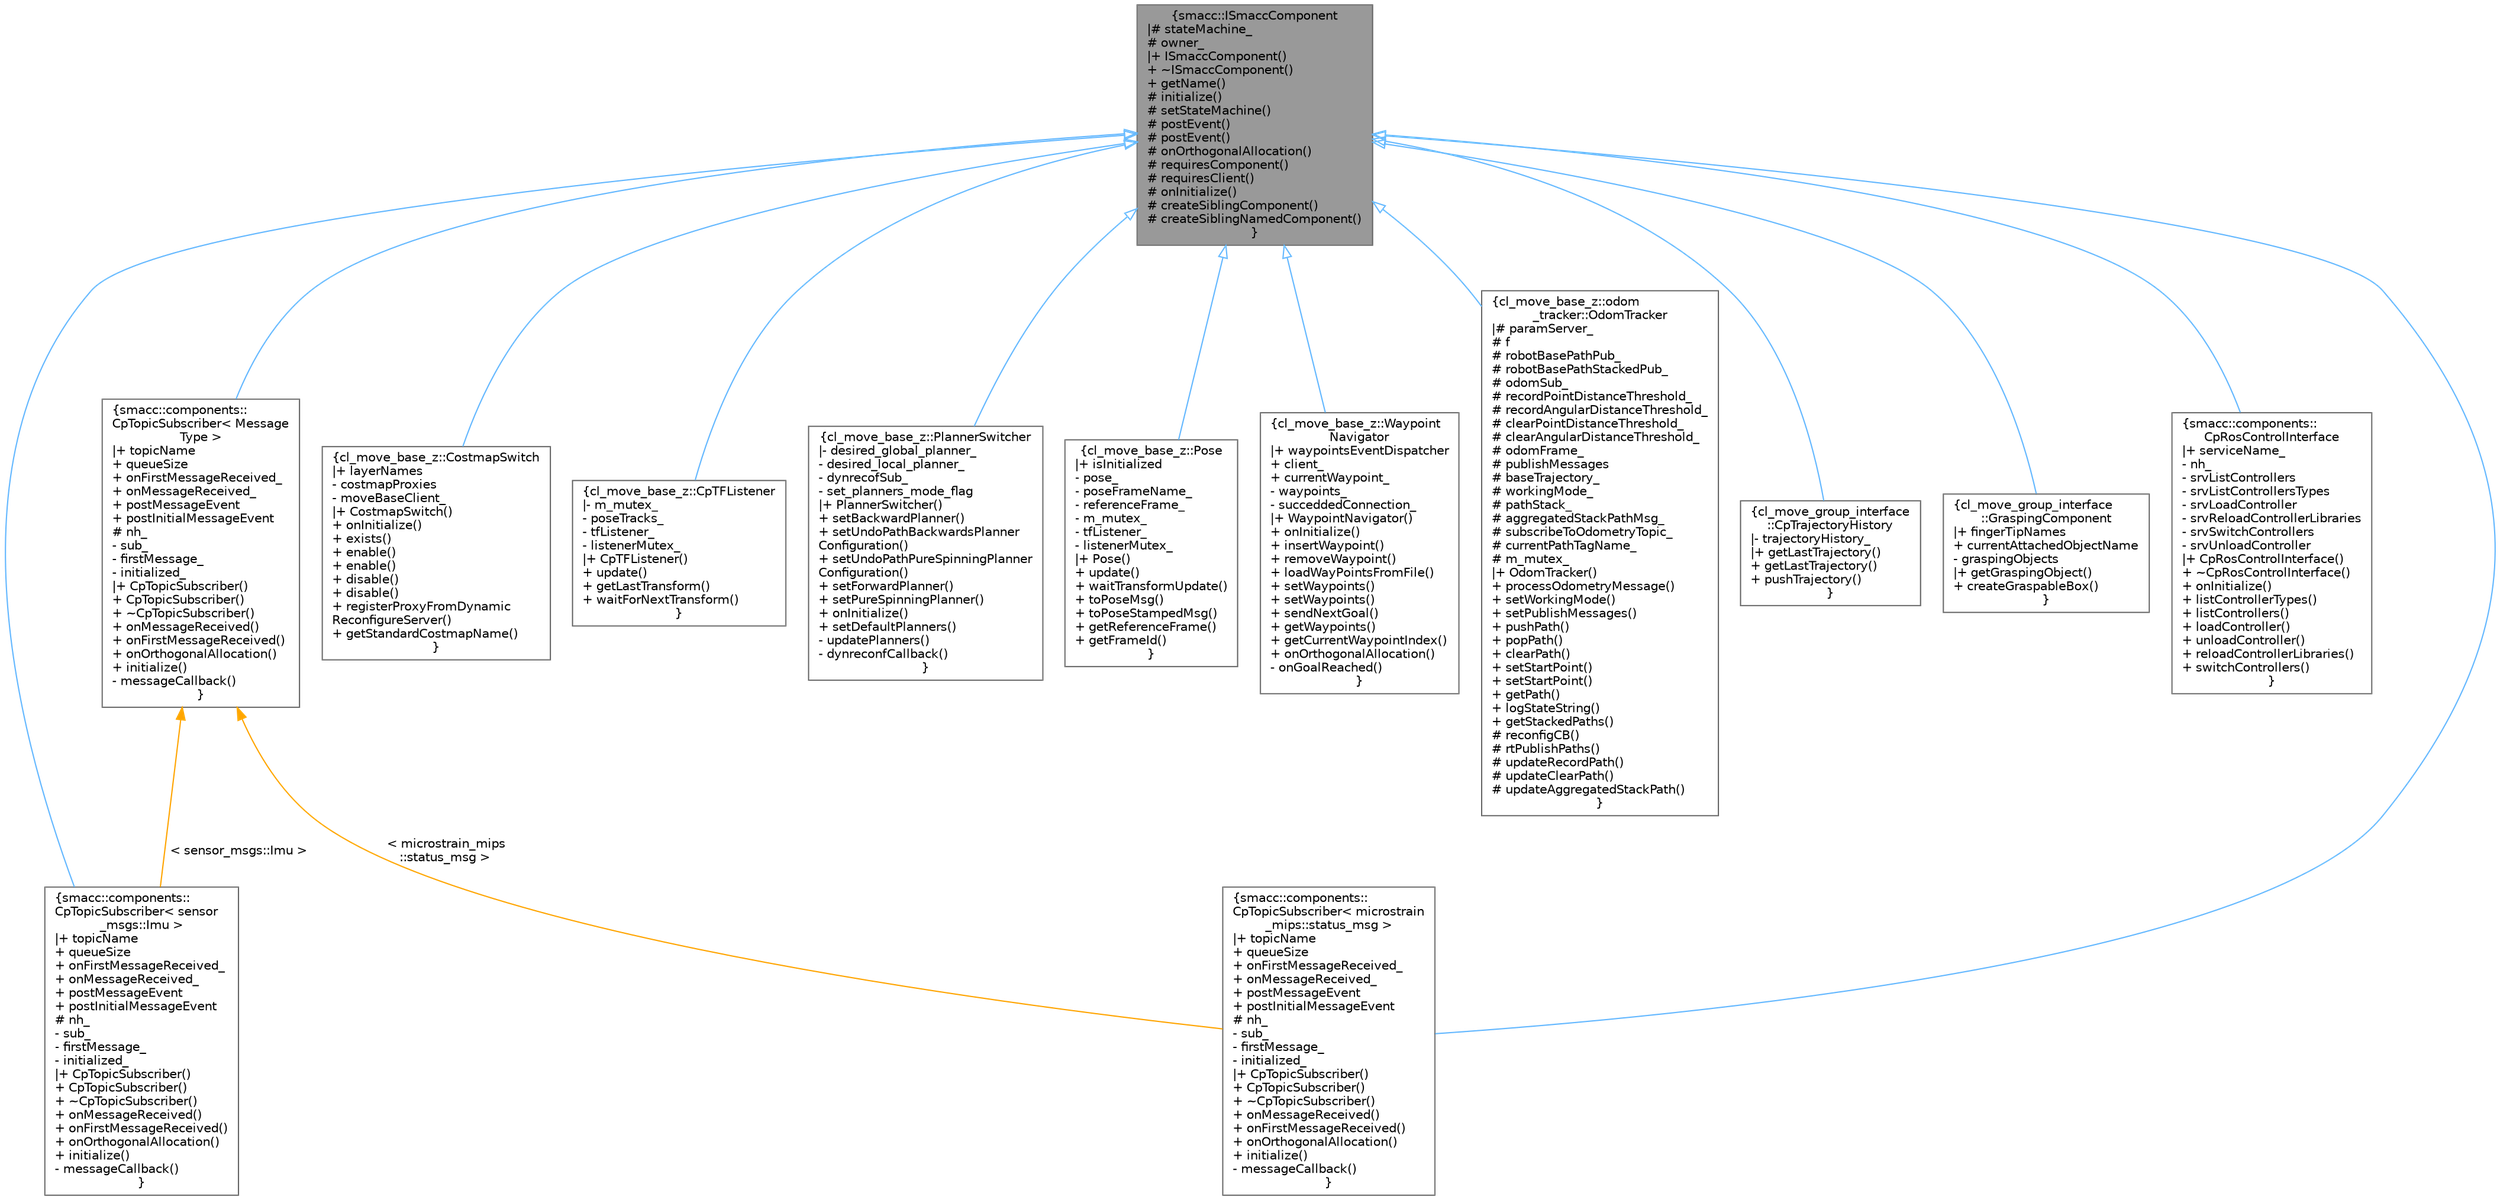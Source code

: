 digraph "smacc::ISmaccComponent"
{
 // LATEX_PDF_SIZE
  bgcolor="transparent";
  edge [fontname=Helvetica,fontsize=10,labelfontname=Helvetica,labelfontsize=10];
  node [fontname=Helvetica,fontsize=10,shape=box,height=0.2,width=0.4];
  Node1 [label="{smacc::ISmaccComponent\n|# stateMachine_\l# owner_\l|+ ISmaccComponent()\l+ ~ISmaccComponent()\l+ getName()\l# initialize()\l# setStateMachine()\l# postEvent()\l# postEvent()\l# onOrthogonalAllocation()\l# requiresComponent()\l# requiresClient()\l# onInitialize()\l# createSiblingComponent()\l# createSiblingNamedComponent()\l}",height=0.2,width=0.4,color="gray40", fillcolor="grey60", style="filled", fontcolor="black",tooltip=" "];
  Node1 -> Node2 [dir="back",color="steelblue1",style="solid",arrowtail="onormal"];
  Node2 [label="{smacc::components::\lCpTopicSubscriber\< sensor\l_msgs::Imu \>\n|+ topicName\l+ queueSize\l+ onFirstMessageReceived_\l+ onMessageReceived_\l+ postMessageEvent\l+ postInitialMessageEvent\l# nh_\l- sub_\l- firstMessage_\l- initialized_\l|+ CpTopicSubscriber()\l+ CpTopicSubscriber()\l+ ~CpTopicSubscriber()\l+ onMessageReceived()\l+ onFirstMessageReceived()\l+ onOrthogonalAllocation()\l+ initialize()\l- messageCallback()\l}",height=0.2,width=0.4,color="gray40", fillcolor="white", style="filled",URL="$classsmacc_1_1components_1_1CpTopicSubscriber.html",tooltip=" "];
  Node1 -> Node3 [dir="back",color="steelblue1",style="solid",arrowtail="onormal"];
  Node3 [label="{smacc::components::\lCpTopicSubscriber\< microstrain\l_mips::status_msg \>\n|+ topicName\l+ queueSize\l+ onFirstMessageReceived_\l+ onMessageReceived_\l+ postMessageEvent\l+ postInitialMessageEvent\l# nh_\l- sub_\l- firstMessage_\l- initialized_\l|+ CpTopicSubscriber()\l+ CpTopicSubscriber()\l+ ~CpTopicSubscriber()\l+ onMessageReceived()\l+ onFirstMessageReceived()\l+ onOrthogonalAllocation()\l+ initialize()\l- messageCallback()\l}",height=0.2,width=0.4,color="gray40", fillcolor="white", style="filled",URL="$classsmacc_1_1components_1_1CpTopicSubscriber.html",tooltip=" "];
  Node1 -> Node4 [dir="back",color="steelblue1",style="solid",arrowtail="onormal"];
  Node4 [label="{cl_move_base_z::CostmapSwitch\n|+ layerNames\l- costmapProxies\l- moveBaseClient_\l|+ CostmapSwitch()\l+ onInitialize()\l+ exists()\l+ enable()\l+ enable()\l+ disable()\l+ disable()\l+ registerProxyFromDynamic\lReconfigureServer()\l+ getStandardCostmapName()\l}",height=0.2,width=0.4,color="gray40", fillcolor="white", style="filled",URL="$classcl__move__base__z_1_1CostmapSwitch.html",tooltip=" "];
  Node1 -> Node5 [dir="back",color="steelblue1",style="solid",arrowtail="onormal"];
  Node5 [label="{cl_move_base_z::CpTFListener\n|- m_mutex_\l- poseTracks_\l- tfListener_\l- listenerMutex_\l|+ CpTFListener()\l+ update()\l+ getLastTransform()\l+ waitForNextTransform()\l}",height=0.2,width=0.4,color="gray40", fillcolor="white", style="filled",URL="$classcl__move__base__z_1_1CpTFListener.html",tooltip=" "];
  Node1 -> Node6 [dir="back",color="steelblue1",style="solid",arrowtail="onormal"];
  Node6 [label="{cl_move_base_z::PlannerSwitcher\n|- desired_global_planner_\l- desired_local_planner_\l- dynrecofSub_\l- set_planners_mode_flag\l|+ PlannerSwitcher()\l+ setBackwardPlanner()\l+ setUndoPathBackwardsPlanner\lConfiguration()\l+ setUndoPathPureSpinningPlanner\lConfiguration()\l+ setForwardPlanner()\l+ setPureSpinningPlanner()\l+ onInitialize()\l+ setDefaultPlanners()\l- updatePlanners()\l- dynreconfCallback()\l}",height=0.2,width=0.4,color="gray40", fillcolor="white", style="filled",URL="$classcl__move__base__z_1_1PlannerSwitcher.html",tooltip=" "];
  Node1 -> Node7 [dir="back",color="steelblue1",style="solid",arrowtail="onormal"];
  Node7 [label="{cl_move_base_z::Pose\n|+ isInitialized\l- pose_\l- poseFrameName_\l- referenceFrame_\l- m_mutex_\l- tfListener_\l- listenerMutex_\l|+ Pose()\l+ update()\l+ waitTransformUpdate()\l+ toPoseMsg()\l+ toPoseStampedMsg()\l+ getReferenceFrame()\l+ getFrameId()\l}",height=0.2,width=0.4,color="gray40", fillcolor="white", style="filled",URL="$classcl__move__base__z_1_1Pose.html",tooltip=" "];
  Node1 -> Node8 [dir="back",color="steelblue1",style="solid",arrowtail="onormal"];
  Node8 [label="{cl_move_base_z::Waypoint\lNavigator\n|+ waypointsEventDispatcher\l+ client_\l+ currentWaypoint_\l- waypoints_\l- succeddedConnection_\l|+ WaypointNavigator()\l+ onInitialize()\l+ insertWaypoint()\l+ removeWaypoint()\l+ loadWayPointsFromFile()\l+ setWaypoints()\l+ setWaypoints()\l+ sendNextGoal()\l+ getWaypoints()\l+ getCurrentWaypointIndex()\l+ onOrthogonalAllocation()\l- onGoalReached()\l}",height=0.2,width=0.4,color="gray40", fillcolor="white", style="filled",URL="$classcl__move__base__z_1_1WaypointNavigator.html",tooltip=" "];
  Node1 -> Node9 [dir="back",color="steelblue1",style="solid",arrowtail="onormal"];
  Node9 [label="{cl_move_base_z::odom\l_tracker::OdomTracker\n|# paramServer_\l# f\l# robotBasePathPub_\l# robotBasePathStackedPub_\l# odomSub_\l# recordPointDistanceThreshold_\l# recordAngularDistanceThreshold_\l# clearPointDistanceThreshold_\l# clearAngularDistanceThreshold_\l# odomFrame_\l# publishMessages\l# baseTrajectory_\l# workingMode_\l# pathStack_\l# aggregatedStackPathMsg_\l# subscribeToOdometryTopic_\l# currentPathTagName_\l# m_mutex_\l|+ OdomTracker()\l+ processOdometryMessage()\l+ setWorkingMode()\l+ setPublishMessages()\l+ pushPath()\l+ popPath()\l+ clearPath()\l+ setStartPoint()\l+ setStartPoint()\l+ getPath()\l+ logStateString()\l+ getStackedPaths()\l# reconfigCB()\l# rtPublishPaths()\l# updateRecordPath()\l# updateClearPath()\l# updateAggregatedStackPath()\l}",height=0.2,width=0.4,color="gray40", fillcolor="white", style="filled",URL="$classcl__move__base__z_1_1odom__tracker_1_1OdomTracker.html",tooltip="This class track the required distance of the cord based on the external localization system."];
  Node1 -> Node10 [dir="back",color="steelblue1",style="solid",arrowtail="onormal"];
  Node10 [label="{cl_move_group_interface\l::CpTrajectoryHistory\n|- trajectoryHistory_\l|+ getLastTrajectory()\l+ getLastTrajectory()\l+ pushTrajectory()\l}",height=0.2,width=0.4,color="gray40", fillcolor="white", style="filled",URL="$classcl__move__group__interface_1_1CpTrajectoryHistory.html",tooltip=" "];
  Node1 -> Node11 [dir="back",color="steelblue1",style="solid",arrowtail="onormal"];
  Node11 [label="{cl_move_group_interface\l::GraspingComponent\n|+ fingerTipNames\l+ currentAttachedObjectName\l- graspingObjects\l|+ getGraspingObject()\l+ createGraspableBox()\l}",height=0.2,width=0.4,color="gray40", fillcolor="white", style="filled",URL="$classcl__move__group__interface_1_1GraspingComponent.html",tooltip=" "];
  Node1 -> Node12 [dir="back",color="steelblue1",style="solid",arrowtail="onormal"];
  Node12 [label="{smacc::components::\lCpRosControlInterface\n|+ serviceName_\l- nh_\l- srvListControllers\l- srvListControllersTypes\l- srvLoadController\l- srvReloadControllerLibraries\l- srvSwitchControllers\l- srvUnloadController\l|+ CpRosControlInterface()\l+ ~CpRosControlInterface()\l+ onInitialize()\l+ listControllerTypes()\l+ listControllers()\l+ loadController()\l+ unloadController()\l+ reloadControllerLibraries()\l+ switchControllers()\l}",height=0.2,width=0.4,color="gray40", fillcolor="white", style="filled",URL="$classsmacc_1_1components_1_1CpRosControlInterface.html",tooltip=" "];
  Node1 -> Node13 [dir="back",color="steelblue1",style="solid",arrowtail="onormal"];
  Node13 [label="{smacc::components::\lCpTopicSubscriber\< Message\lType \>\n|+ topicName\l+ queueSize\l+ onFirstMessageReceived_\l+ onMessageReceived_\l+ postMessageEvent\l+ postInitialMessageEvent\l# nh_\l- sub_\l- firstMessage_\l- initialized_\l|+ CpTopicSubscriber()\l+ CpTopicSubscriber()\l+ ~CpTopicSubscriber()\l+ onMessageReceived()\l+ onFirstMessageReceived()\l+ onOrthogonalAllocation()\l+ initialize()\l- messageCallback()\l}",height=0.2,width=0.4,color="gray40", fillcolor="white", style="filled",URL="$classsmacc_1_1components_1_1CpTopicSubscriber.html",tooltip=" "];
  Node13 -> Node2 [dir="back",color="orange",style="solid",label=" \< sensor_msgs::Imu \>" ];
  Node13 -> Node3 [dir="back",color="orange",style="solid",label=" \< microstrain_mips\l::status_msg \>" ];
}
